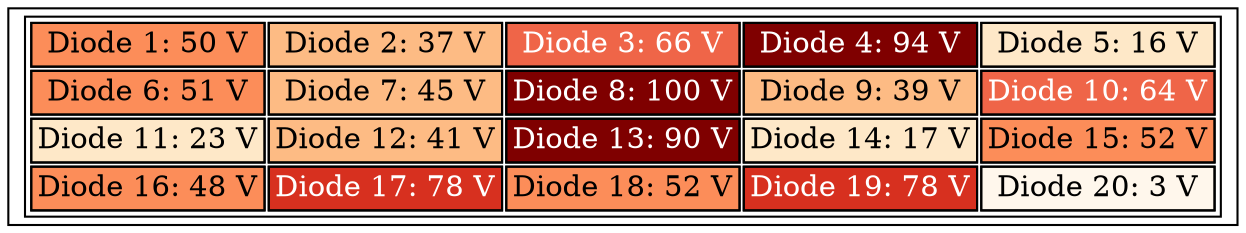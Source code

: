 graph array_table {
	node [shape=rectangle]
	"Diode Array" [label=<<TABLE>
    <TR>
        <TD bgcolor="5"><FONT COLOR="black">Diode 1: 50 V</FONT></TD>
        <TD bgcolor="4"><FONT COLOR="black">Diode 2: 37 V</FONT></TD>
        <TD bgcolor="6"><FONT COLOR="white">Diode 3: 66 V</FONT></TD>
        <TD bgcolor="9"><FONT COLOR="white">Diode 4: 94 V</FONT></TD>
        <TD bgcolor="2"><FONT COLOR="black">Diode 5: 16 V</FONT></TD>
    </TR>
    <TR>
        <TD bgcolor="5"><FONT COLOR="black">Diode 6: 51 V</FONT></TD>
        <TD bgcolor="4"><FONT COLOR="black">Diode 7: 45 V</FONT></TD>
        <TD bgcolor="9"><FONT COLOR="white">Diode 8: 100 V</FONT></TD>
        <TD bgcolor="4"><FONT COLOR="black">Diode 9: 39 V</FONT></TD>
        <TD bgcolor="6"><FONT COLOR="white">Diode 10: 64 V</FONT></TD>
    </TR>
    <TR>
        <TD bgcolor="2"><FONT COLOR="black">Diode 11: 23 V</FONT></TD>
        <TD bgcolor="4"><FONT COLOR="black">Diode 12: 41 V</FONT></TD>
        <TD bgcolor="9"><FONT COLOR="white">Diode 13: 90 V</FONT></TD>
        <TD bgcolor="2"><FONT COLOR="black">Diode 14: 17 V</FONT></TD>
        <TD bgcolor="5"><FONT COLOR="black">Diode 15: 52 V</FONT></TD>
    </TR>
    <TR>
        <TD bgcolor="5"><FONT COLOR="black">Diode 16: 48 V</FONT></TD>
        <TD bgcolor="7"><FONT COLOR="white">Diode 17: 78 V</FONT></TD>
        <TD bgcolor="5"><FONT COLOR="black">Diode 18: 52 V</FONT></TD>
        <TD bgcolor="7"><FONT COLOR="white">Diode 19: 78 V</FONT></TD>
        <TD bgcolor="1"><FONT COLOR="black">Diode 20: 3 V</FONT></TD>
    </TR>
</TABLE>> colorscheme=orrd9]
}
